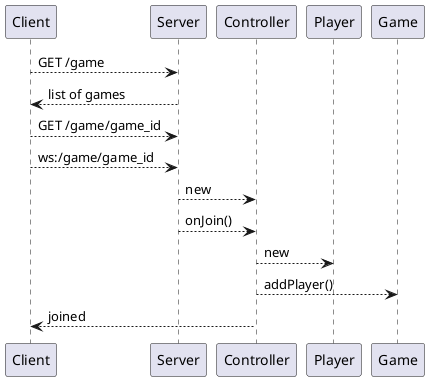 @startuml

Client --> Server: GET /game
Client <-- Server: list of games
Client --> Server: GET /game/game_id
Client --> Server: ws:/game/game_id
Server --> Controller: new
Server --> Controller: onJoin()
Controller --> Player: new
Controller --> Game: addPlayer()
Controller --> Client: joined

@enduml

